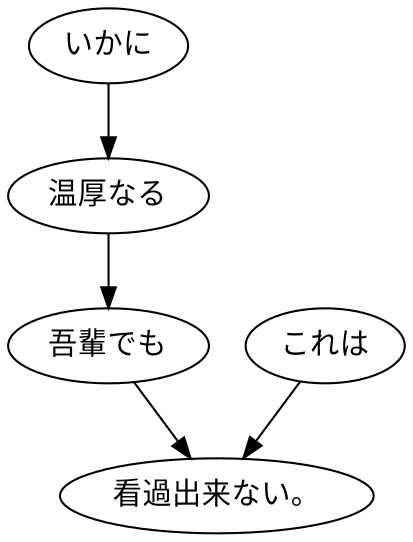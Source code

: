digraph graph4153 {
	node0 [label="いかに"];
	node1 [label="温厚なる"];
	node2 [label="吾輩でも"];
	node3 [label="これは"];
	node4 [label="看過出来ない。"];
	node0 -> node1;
	node1 -> node2;
	node2 -> node4;
	node3 -> node4;
}
